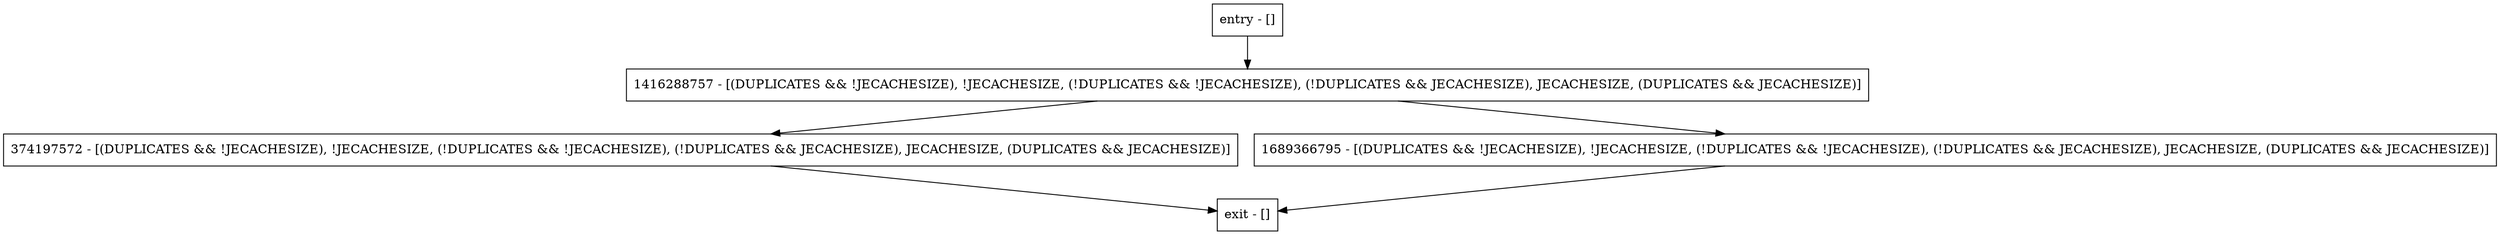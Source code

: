 digraph checkOpen {
node [shape=record];
374197572 [label="374197572 - [(DUPLICATES && !JECACHESIZE), !JECACHESIZE, (!DUPLICATES && !JECACHESIZE), (!DUPLICATES && JECACHESIZE), JECACHESIZE, (DUPLICATES && JECACHESIZE)]"];
entry [label="entry - []"];
exit [label="exit - []"];
1689366795 [label="1689366795 - [(DUPLICATES && !JECACHESIZE), !JECACHESIZE, (!DUPLICATES && !JECACHESIZE), (!DUPLICATES && JECACHESIZE), JECACHESIZE, (DUPLICATES && JECACHESIZE)]"];
1416288757 [label="1416288757 - [(DUPLICATES && !JECACHESIZE), !JECACHESIZE, (!DUPLICATES && !JECACHESIZE), (!DUPLICATES && JECACHESIZE), JECACHESIZE, (DUPLICATES && JECACHESIZE)]"];
entry;
exit;
374197572 -> exit;
entry -> 1416288757;
1689366795 -> exit;
1416288757 -> 374197572;
1416288757 -> 1689366795;
}
